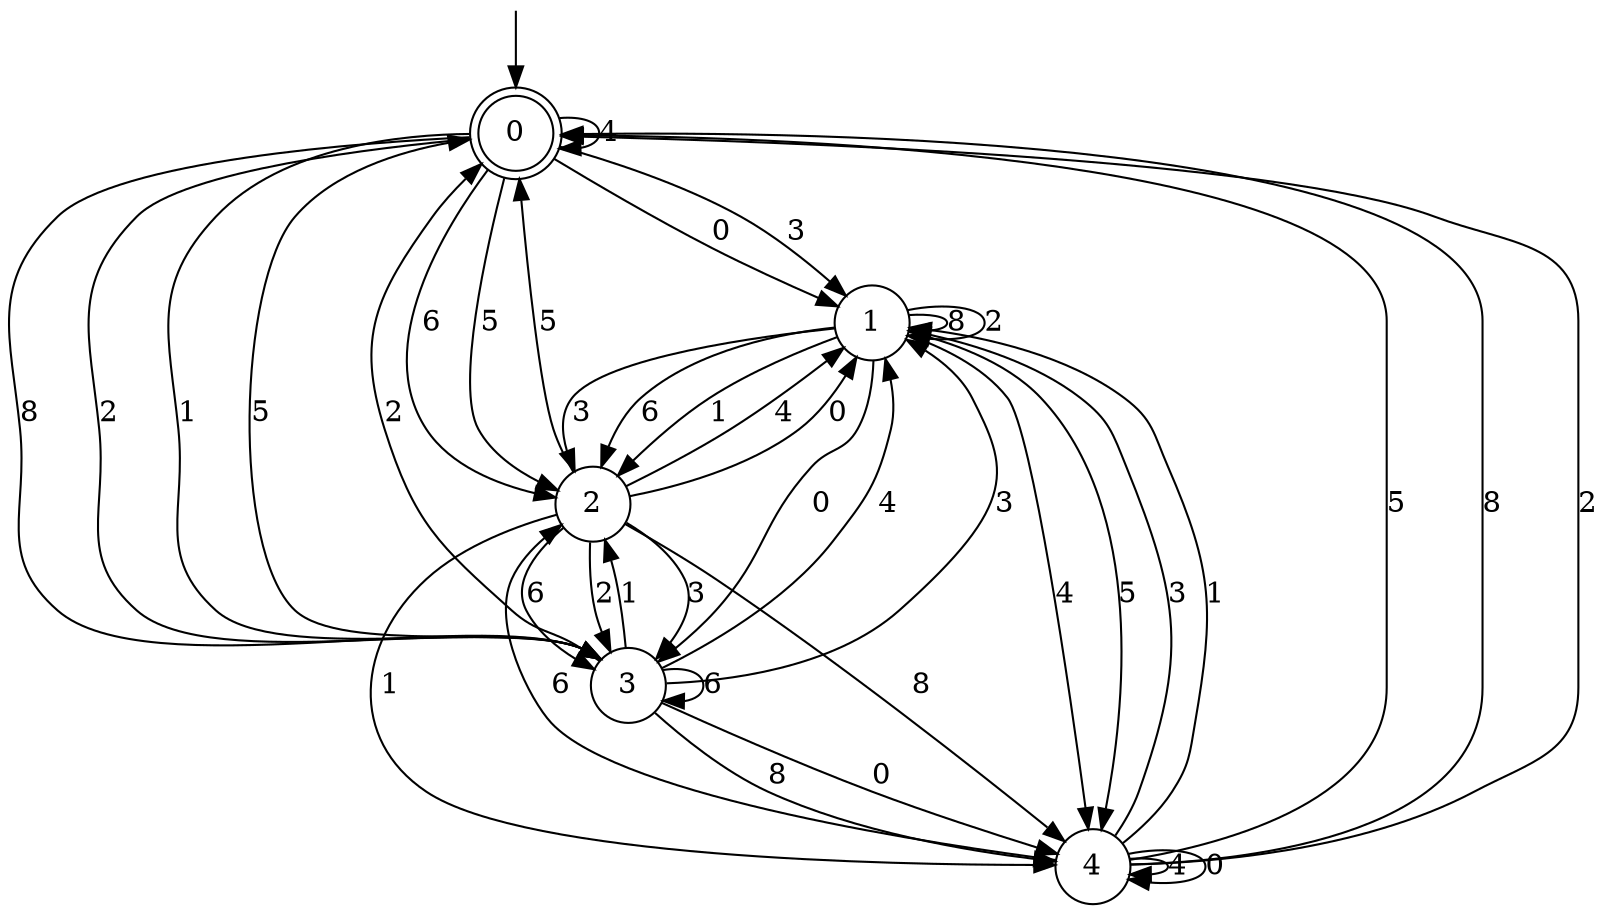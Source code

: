 digraph g {

	s0 [shape="doublecircle" label="0"];
	s1 [shape="circle" label="1"];
	s2 [shape="circle" label="2"];
	s3 [shape="circle" label="3"];
	s4 [shape="circle" label="4"];
	s0 -> s1 [label="3"];
	s0 -> s2 [label="6"];
	s0 -> s0 [label="4"];
	s0 -> s2 [label="5"];
	s0 -> s1 [label="0"];
	s0 -> s3 [label="8"];
	s0 -> s3 [label="2"];
	s0 -> s3 [label="1"];
	s1 -> s2 [label="3"];
	s1 -> s2 [label="6"];
	s1 -> s4 [label="4"];
	s1 -> s4 [label="5"];
	s1 -> s3 [label="0"];
	s1 -> s1 [label="8"];
	s1 -> s1 [label="2"];
	s1 -> s2 [label="1"];
	s2 -> s3 [label="3"];
	s2 -> s3 [label="6"];
	s2 -> s1 [label="4"];
	s2 -> s0 [label="5"];
	s2 -> s1 [label="0"];
	s2 -> s4 [label="8"];
	s2 -> s3 [label="2"];
	s2 -> s4 [label="1"];
	s3 -> s1 [label="3"];
	s3 -> s3 [label="6"];
	s3 -> s1 [label="4"];
	s3 -> s0 [label="5"];
	s3 -> s4 [label="0"];
	s3 -> s4 [label="8"];
	s3 -> s0 [label="2"];
	s3 -> s2 [label="1"];
	s4 -> s1 [label="3"];
	s4 -> s2 [label="6"];
	s4 -> s4 [label="4"];
	s4 -> s0 [label="5"];
	s4 -> s4 [label="0"];
	s4 -> s0 [label="8"];
	s4 -> s0 [label="2"];
	s4 -> s1 [label="1"];

__start0 [label="" shape="none" width="0" height="0"];
__start0 -> s0;

}
